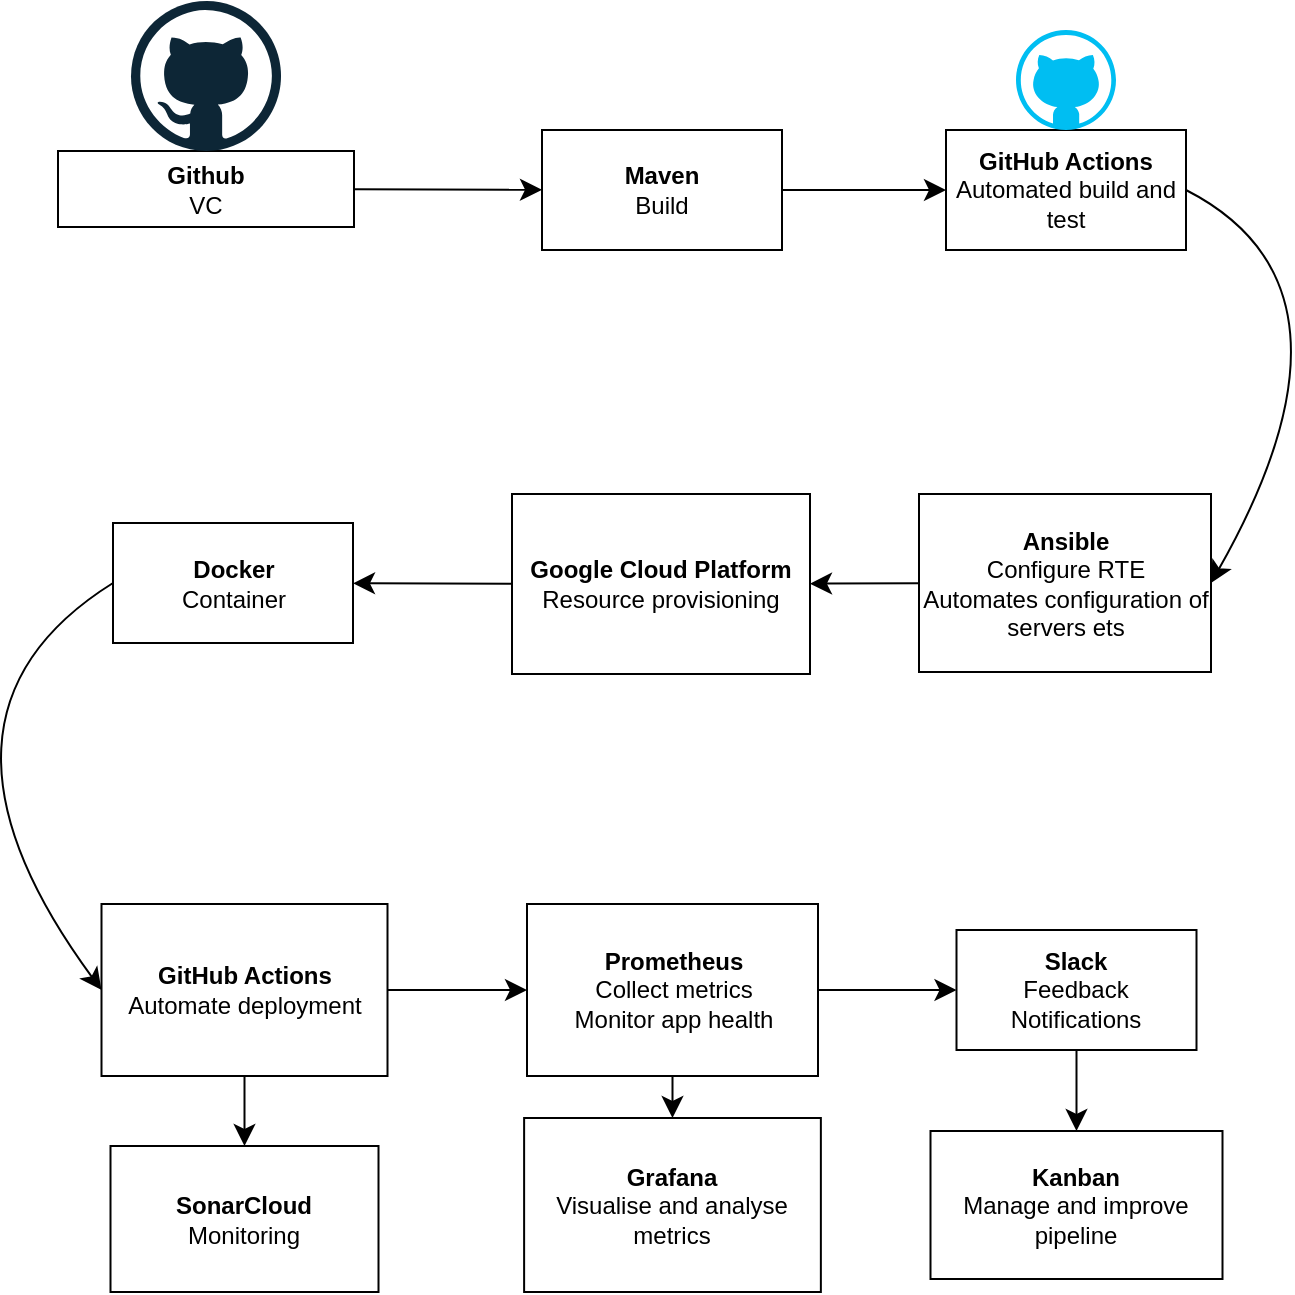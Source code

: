 <mxfile version="24.0.2" type="device">
  <diagram name="Page-1" id="af4GVYSNxQJy1SBkmtvf">
    <mxGraphModel dx="1215" dy="1186" grid="0" gridSize="10" guides="1" tooltips="1" connect="1" arrows="1" fold="1" page="0" pageScale="1" pageWidth="827" pageHeight="1169" math="0" shadow="0">
      <root>
        <mxCell id="0" />
        <mxCell id="1" parent="0" />
        <mxCell id="GdZUp0uO78zyMNqlWGA2-12" value="" style="edgeStyle=none;curved=1;rounded=0;orthogonalLoop=1;jettySize=auto;html=1;fontSize=12;startSize=8;endSize=8;" parent="1" source="GdZUp0uO78zyMNqlWGA2-1" target="GdZUp0uO78zyMNqlWGA2-2" edge="1">
          <mxGeometry relative="1" as="geometry" />
        </mxCell>
        <mxCell id="GdZUp0uO78zyMNqlWGA2-1" value="&lt;b&gt;Github&lt;/b&gt;&lt;div&gt;VC&lt;/div&gt;" style="rounded=0;whiteSpace=wrap;html=1;" parent="1" vertex="1">
          <mxGeometry x="-130" y="-14.5" width="148" height="38" as="geometry" />
        </mxCell>
        <mxCell id="GdZUp0uO78zyMNqlWGA2-13" value="" style="edgeStyle=none;curved=1;rounded=0;orthogonalLoop=1;jettySize=auto;html=1;fontSize=12;startSize=8;endSize=8;" parent="1" source="GdZUp0uO78zyMNqlWGA2-2" target="GdZUp0uO78zyMNqlWGA2-3" edge="1">
          <mxGeometry relative="1" as="geometry" />
        </mxCell>
        <mxCell id="GdZUp0uO78zyMNqlWGA2-2" value="&lt;b&gt;Maven&lt;/b&gt;&lt;div&gt;Build&lt;/div&gt;" style="rounded=0;whiteSpace=wrap;html=1;" parent="1" vertex="1">
          <mxGeometry x="112" y="-25" width="120" height="60" as="geometry" />
        </mxCell>
        <mxCell id="GdZUp0uO78zyMNqlWGA2-14" value="" style="edgeStyle=none;curved=1;rounded=0;orthogonalLoop=1;jettySize=auto;html=1;fontSize=12;startSize=8;endSize=8;exitX=1;exitY=0.5;exitDx=0;exitDy=0;entryX=1;entryY=0.5;entryDx=0;entryDy=0;" parent="1" source="GdZUp0uO78zyMNqlWGA2-3" target="GdZUp0uO78zyMNqlWGA2-6" edge="1">
          <mxGeometry relative="1" as="geometry">
            <Array as="points">
              <mxPoint x="530" y="54" />
            </Array>
          </mxGeometry>
        </mxCell>
        <mxCell id="GdZUp0uO78zyMNqlWGA2-3" value="&lt;b&gt;GitHub Actions&lt;/b&gt;&lt;div&gt;Automated build and test&lt;/div&gt;" style="rounded=0;whiteSpace=wrap;html=1;" parent="1" vertex="1">
          <mxGeometry x="314" y="-25" width="120" height="60" as="geometry" />
        </mxCell>
        <mxCell id="GdZUp0uO78zyMNqlWGA2-17" value="" style="edgeStyle=none;curved=1;rounded=0;orthogonalLoop=1;jettySize=auto;html=1;fontSize=12;startSize=8;endSize=8;exitX=0;exitY=0.5;exitDx=0;exitDy=0;entryX=0;entryY=0.5;entryDx=0;entryDy=0;" parent="1" source="GdZUp0uO78zyMNqlWGA2-4" target="GdZUp0uO78zyMNqlWGA2-7" edge="1">
          <mxGeometry relative="1" as="geometry">
            <Array as="points">
              <mxPoint x="-209" y="268" />
            </Array>
          </mxGeometry>
        </mxCell>
        <mxCell id="GdZUp0uO78zyMNqlWGA2-4" value="&lt;b&gt;Docker&lt;/b&gt;&lt;div&gt;Container&lt;/div&gt;" style="rounded=0;whiteSpace=wrap;html=1;" parent="1" vertex="1">
          <mxGeometry x="-102.5" y="171.5" width="120" height="60" as="geometry" />
        </mxCell>
        <mxCell id="GdZUp0uO78zyMNqlWGA2-16" value="" style="edgeStyle=none;curved=1;rounded=0;orthogonalLoop=1;jettySize=auto;html=1;fontSize=12;startSize=8;endSize=8;" parent="1" source="GdZUp0uO78zyMNqlWGA2-5" target="GdZUp0uO78zyMNqlWGA2-4" edge="1">
          <mxGeometry relative="1" as="geometry" />
        </mxCell>
        <mxCell id="GdZUp0uO78zyMNqlWGA2-5" value="&lt;b&gt;Google Cloud Platform&lt;/b&gt;&lt;div&gt;Resource provisioning&lt;/div&gt;" style="rounded=0;whiteSpace=wrap;html=1;" parent="1" vertex="1">
          <mxGeometry x="97" y="157" width="149" height="90" as="geometry" />
        </mxCell>
        <mxCell id="GdZUp0uO78zyMNqlWGA2-15" value="" style="edgeStyle=none;curved=1;rounded=0;orthogonalLoop=1;jettySize=auto;html=1;fontSize=12;startSize=8;endSize=8;" parent="1" source="GdZUp0uO78zyMNqlWGA2-6" target="GdZUp0uO78zyMNqlWGA2-5" edge="1">
          <mxGeometry relative="1" as="geometry" />
        </mxCell>
        <mxCell id="GdZUp0uO78zyMNqlWGA2-6" value="&lt;b&gt;Ansible&lt;/b&gt;&lt;div&gt;Configure RTE&lt;/div&gt;&lt;div&gt;Automates configuration of servers ets&lt;/div&gt;" style="rounded=0;whiteSpace=wrap;html=1;" parent="1" vertex="1">
          <mxGeometry x="300.5" y="157" width="146" height="89" as="geometry" />
        </mxCell>
        <mxCell id="GdZUp0uO78zyMNqlWGA2-18" value="" style="edgeStyle=none;curved=1;rounded=0;orthogonalLoop=1;jettySize=auto;html=1;fontSize=12;startSize=8;endSize=8;" parent="1" source="GdZUp0uO78zyMNqlWGA2-7" target="GdZUp0uO78zyMNqlWGA2-8" edge="1">
          <mxGeometry relative="1" as="geometry" />
        </mxCell>
        <mxCell id="IwQCjJib73bQLL7nlJLD-2" value="" style="edgeStyle=none;curved=1;rounded=0;orthogonalLoop=1;jettySize=auto;html=1;fontSize=12;startSize=8;endSize=8;" parent="1" source="GdZUp0uO78zyMNqlWGA2-7" target="IwQCjJib73bQLL7nlJLD-1" edge="1">
          <mxGeometry relative="1" as="geometry" />
        </mxCell>
        <mxCell id="GdZUp0uO78zyMNqlWGA2-7" value="&lt;b&gt;GitHub Actions&lt;/b&gt;&lt;br&gt;&lt;div&gt;Automate deployment&lt;/div&gt;" style="rounded=0;whiteSpace=wrap;html=1;" parent="1" vertex="1">
          <mxGeometry x="-108.25" y="362" width="143" height="86" as="geometry" />
        </mxCell>
        <mxCell id="GdZUp0uO78zyMNqlWGA2-19" value="" style="edgeStyle=none;curved=1;rounded=0;orthogonalLoop=1;jettySize=auto;html=1;fontSize=12;startSize=8;endSize=8;" parent="1" source="GdZUp0uO78zyMNqlWGA2-8" target="GdZUp0uO78zyMNqlWGA2-9" edge="1">
          <mxGeometry relative="1" as="geometry" />
        </mxCell>
        <mxCell id="GdZUp0uO78zyMNqlWGA2-28" value="" style="edgeStyle=none;curved=1;rounded=0;orthogonalLoop=1;jettySize=auto;html=1;fontSize=12;startSize=8;endSize=8;" parent="1" source="GdZUp0uO78zyMNqlWGA2-8" target="GdZUp0uO78zyMNqlWGA2-22" edge="1">
          <mxGeometry relative="1" as="geometry" />
        </mxCell>
        <mxCell id="GdZUp0uO78zyMNqlWGA2-8" value="&lt;b&gt;Prometheus&lt;/b&gt;&lt;div&gt;Collect metrics&lt;/div&gt;&lt;div&gt;Monitor app health&lt;/div&gt;" style="rounded=0;whiteSpace=wrap;html=1;" parent="1" vertex="1">
          <mxGeometry x="104.5" y="362" width="145.5" height="86" as="geometry" />
        </mxCell>
        <mxCell id="GdZUp0uO78zyMNqlWGA2-20" value="" style="edgeStyle=none;curved=1;rounded=0;orthogonalLoop=1;jettySize=auto;html=1;fontSize=12;startSize=8;endSize=8;" parent="1" source="GdZUp0uO78zyMNqlWGA2-9" target="GdZUp0uO78zyMNqlWGA2-10" edge="1">
          <mxGeometry relative="1" as="geometry" />
        </mxCell>
        <mxCell id="GdZUp0uO78zyMNqlWGA2-9" value="&lt;b&gt;Slack&lt;/b&gt;&lt;div&gt;Feedback&lt;/div&gt;&lt;div&gt;Notifications&lt;/div&gt;" style="rounded=0;whiteSpace=wrap;html=1;" parent="1" vertex="1">
          <mxGeometry x="319.25" y="375" width="120" height="60" as="geometry" />
        </mxCell>
        <mxCell id="GdZUp0uO78zyMNqlWGA2-10" value="Kanban&lt;div&gt;&lt;span style=&quot;font-weight: normal;&quot;&gt;Manage and improve pipeline&lt;/span&gt;&lt;/div&gt;" style="rounded=0;whiteSpace=wrap;html=1;fontStyle=1" parent="1" vertex="1">
          <mxGeometry x="306.25" y="475.5" width="146" height="74" as="geometry" />
        </mxCell>
        <mxCell id="GdZUp0uO78zyMNqlWGA2-22" value="&lt;b&gt;Grafana&lt;/b&gt;&lt;div&gt;Visualise and analyse metrics&lt;/div&gt;" style="rounded=0;whiteSpace=wrap;html=1;" parent="1" vertex="1">
          <mxGeometry x="103.06" y="469" width="148.37" height="87" as="geometry" />
        </mxCell>
        <mxCell id="GdZUp0uO78zyMNqlWGA2-25" style="edgeStyle=none;curved=1;rounded=0;orthogonalLoop=1;jettySize=auto;html=1;exitX=0;exitY=0.25;exitDx=0;exitDy=0;fontSize=12;startSize=8;endSize=8;" parent="1" source="GdZUp0uO78zyMNqlWGA2-22" target="GdZUp0uO78zyMNqlWGA2-22" edge="1">
          <mxGeometry relative="1" as="geometry" />
        </mxCell>
        <mxCell id="hzx5OJfuM0Wc4K_ixEkW-3" value="" style="dashed=0;outlineConnect=0;html=1;align=center;labelPosition=center;verticalLabelPosition=bottom;verticalAlign=top;shape=mxgraph.weblogos.github" parent="1" vertex="1">
          <mxGeometry x="-93.5" y="-89.5" width="75" height="75" as="geometry" />
        </mxCell>
        <mxCell id="IwQCjJib73bQLL7nlJLD-1" value="&lt;b&gt;SonarCloud&lt;/b&gt;&lt;div&gt;Monitoring&lt;/div&gt;" style="whiteSpace=wrap;html=1;rounded=0;" parent="1" vertex="1">
          <mxGeometry x="-103.75" y="483" width="134" height="73" as="geometry" />
        </mxCell>
        <mxCell id="vCEG_FIzw9R1RWKmJVgw-2" value="" style="verticalLabelPosition=bottom;html=1;verticalAlign=top;align=center;strokeColor=none;fillColor=#00BEF2;shape=mxgraph.azure.github_code;pointerEvents=1;" vertex="1" parent="1">
          <mxGeometry x="349" y="-75" width="50" height="50" as="geometry" />
        </mxCell>
      </root>
    </mxGraphModel>
  </diagram>
</mxfile>
